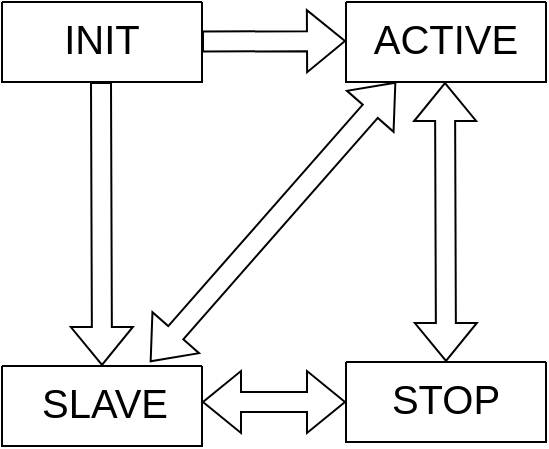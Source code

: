 <mxfile version="20.5.1" type="github">
  <diagram id="VuliKSHWDo9FjF45E-hR" name="第 1 页">
    <mxGraphModel dx="1305" dy="794" grid="1" gridSize="10" guides="1" tooltips="1" connect="1" arrows="1" fold="1" page="1" pageScale="1" pageWidth="827" pageHeight="1169" math="0" shadow="0">
      <root>
        <mxCell id="0" />
        <mxCell id="1" parent="0" />
        <mxCell id="hNslKZuBfuBQHOVGL70Y-1" value="ACTIVE" style="swimlane;startSize=0;verticalAlign=top;fontSize=20;fontStyle=0" vertex="1" parent="1">
          <mxGeometry x="412" y="140" width="100" height="40" as="geometry" />
        </mxCell>
        <mxCell id="hNslKZuBfuBQHOVGL70Y-2" value="INIT" style="swimlane;startSize=0;fontSize=20;verticalAlign=top;fontStyle=0" vertex="1" parent="1">
          <mxGeometry x="240" y="140" width="100" height="40" as="geometry" />
        </mxCell>
        <mxCell id="hNslKZuBfuBQHOVGL70Y-3" value="" style="swimlane;startSize=0;fontSize=20;fontStyle=0" vertex="1" parent="1">
          <mxGeometry x="240" y="322" width="100" height="40" as="geometry" />
        </mxCell>
        <mxCell id="hNslKZuBfuBQHOVGL70Y-4" value="STOP" style="swimlane;startSize=0;fontSize=20;verticalAlign=top;fontStyle=0" vertex="1" parent="1">
          <mxGeometry x="412" y="320" width="100" height="40" as="geometry" />
        </mxCell>
        <mxCell id="hNslKZuBfuBQHOVGL70Y-5" value="" style="shape=flexArrow;endArrow=classic;html=1;rounded=0;entryX=0.5;entryY=0;entryDx=0;entryDy=0;" edge="1" parent="1" target="hNslKZuBfuBQHOVGL70Y-3">
          <mxGeometry width="50" height="50" relative="1" as="geometry">
            <mxPoint x="289.5" y="180" as="sourcePoint" />
            <mxPoint x="289.5" y="280" as="targetPoint" />
          </mxGeometry>
        </mxCell>
        <mxCell id="hNslKZuBfuBQHOVGL70Y-6" value="" style="shape=flexArrow;endArrow=classic;startArrow=classic;html=1;rounded=0;entryX=0.25;entryY=1;entryDx=0;entryDy=0;" edge="1" parent="1" target="hNslKZuBfuBQHOVGL70Y-1">
          <mxGeometry width="100" height="100" relative="1" as="geometry">
            <mxPoint x="314" y="320" as="sourcePoint" />
            <mxPoint x="434" y="180" as="targetPoint" />
          </mxGeometry>
        </mxCell>
        <mxCell id="hNslKZuBfuBQHOVGL70Y-7" value="" style="shape=flexArrow;endArrow=classic;startArrow=classic;html=1;rounded=0;" edge="1" parent="1">
          <mxGeometry width="100" height="100" relative="1" as="geometry">
            <mxPoint x="462" y="320" as="sourcePoint" />
            <mxPoint x="461.5" y="180" as="targetPoint" />
          </mxGeometry>
        </mxCell>
        <mxCell id="hNslKZuBfuBQHOVGL70Y-8" value="" style="shape=flexArrow;endArrow=classic;html=1;rounded=0;" edge="1" parent="1" source="hNslKZuBfuBQHOVGL70Y-2">
          <mxGeometry width="50" height="50" relative="1" as="geometry">
            <mxPoint x="342" y="159.5" as="sourcePoint" />
            <mxPoint x="412" y="159.5" as="targetPoint" />
          </mxGeometry>
        </mxCell>
        <mxCell id="hNslKZuBfuBQHOVGL70Y-9" value="" style="shape=flexArrow;endArrow=classic;startArrow=classic;html=1;rounded=0;entryX=0;entryY=0.5;entryDx=0;entryDy=0;" edge="1" parent="1" target="hNslKZuBfuBQHOVGL70Y-4">
          <mxGeometry width="100" height="100" relative="1" as="geometry">
            <mxPoint x="340" y="340" as="sourcePoint" />
            <mxPoint x="400" y="340" as="targetPoint" />
          </mxGeometry>
        </mxCell>
        <mxCell id="hNslKZuBfuBQHOVGL70Y-10" value="SLAVE" style="text;html=1;align=center;verticalAlign=middle;resizable=0;points=[];autosize=1;strokeColor=none;fillColor=none;fontSize=20;" vertex="1" parent="1">
          <mxGeometry x="246" y="320" width="90" height="40" as="geometry" />
        </mxCell>
      </root>
    </mxGraphModel>
  </diagram>
</mxfile>
